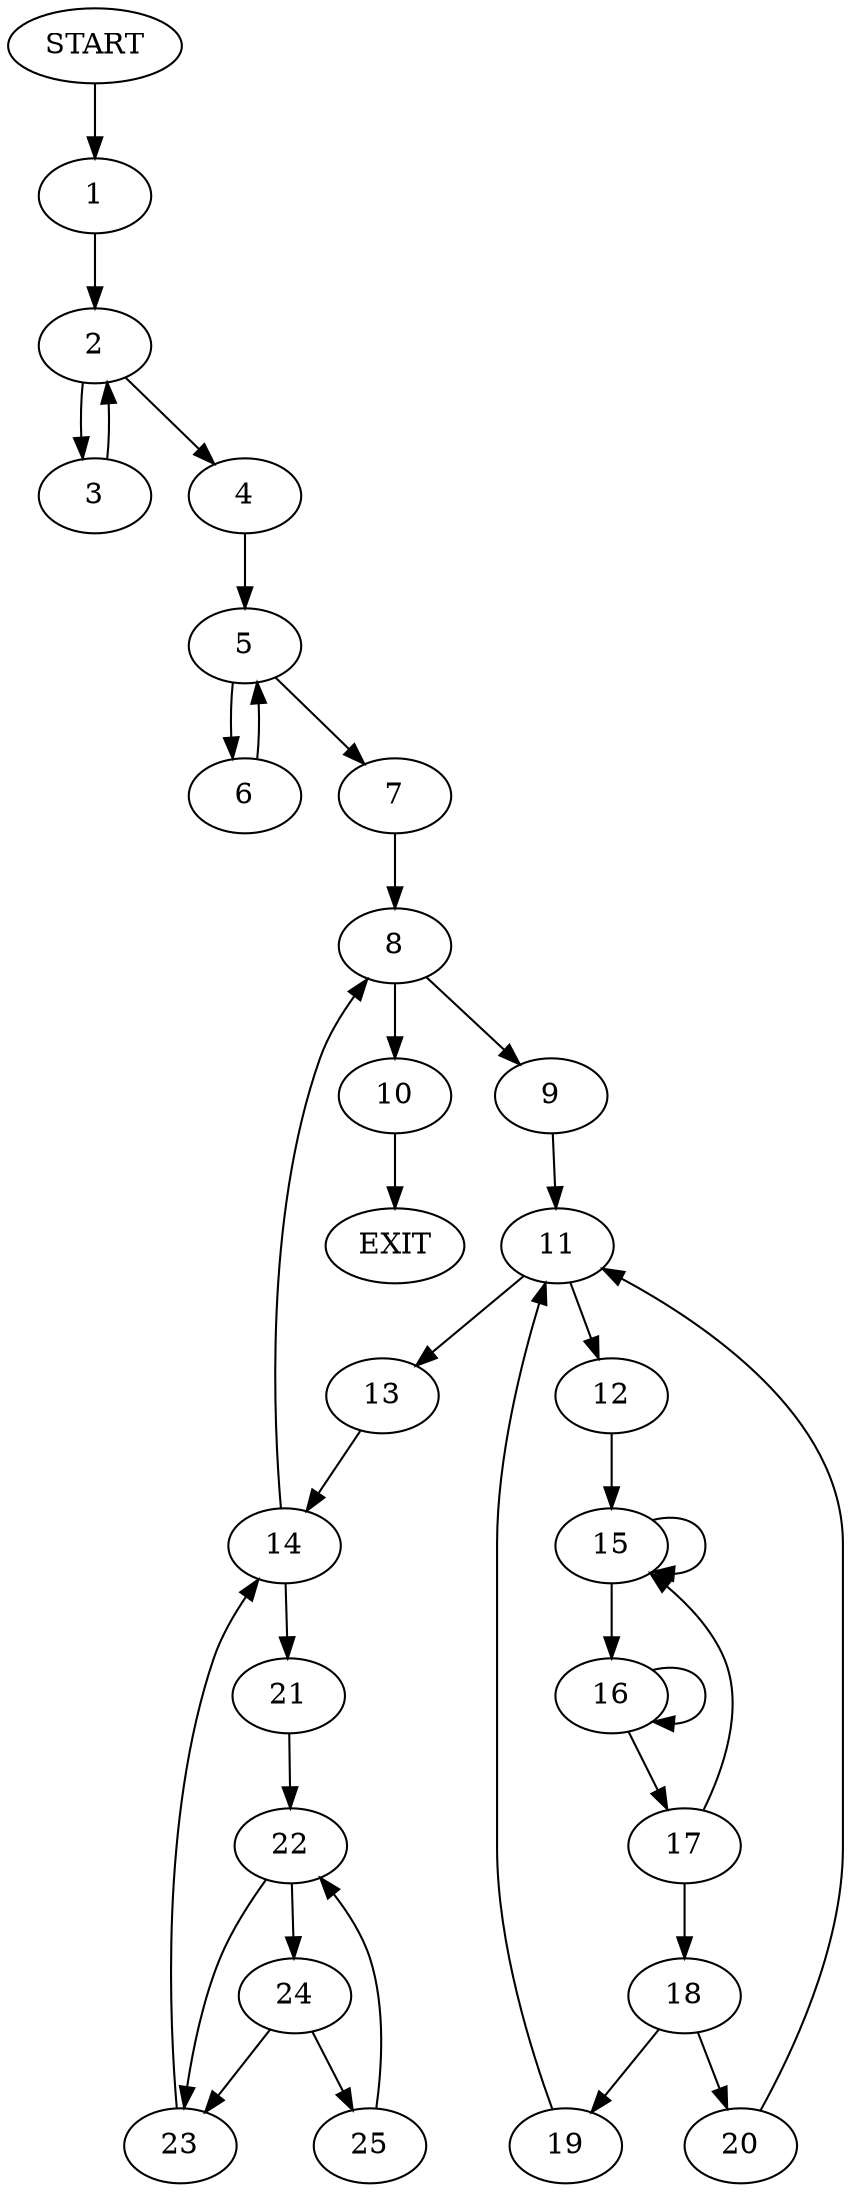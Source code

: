 digraph {
0 [label="START"]
26 [label="EXIT"]
0 -> 1
1 -> 2
2 -> 3
2 -> 4
4 -> 5
3 -> 2
5 -> 6
5 -> 7
7 -> 8
6 -> 5
8 -> 9
8 -> 10
9 -> 11
10 -> 26
11 -> 12
11 -> 13
13 -> 14
12 -> 15
15 -> 15
15 -> 16
16 -> 16
16 -> 17
17 -> 18
17 -> 15
18 -> 19
18 -> 20
20 -> 11
19 -> 11
14 -> 21
14 -> 8
21 -> 22
22 -> 23
22 -> 24
24 -> 23
24 -> 25
23 -> 14
25 -> 22
}
